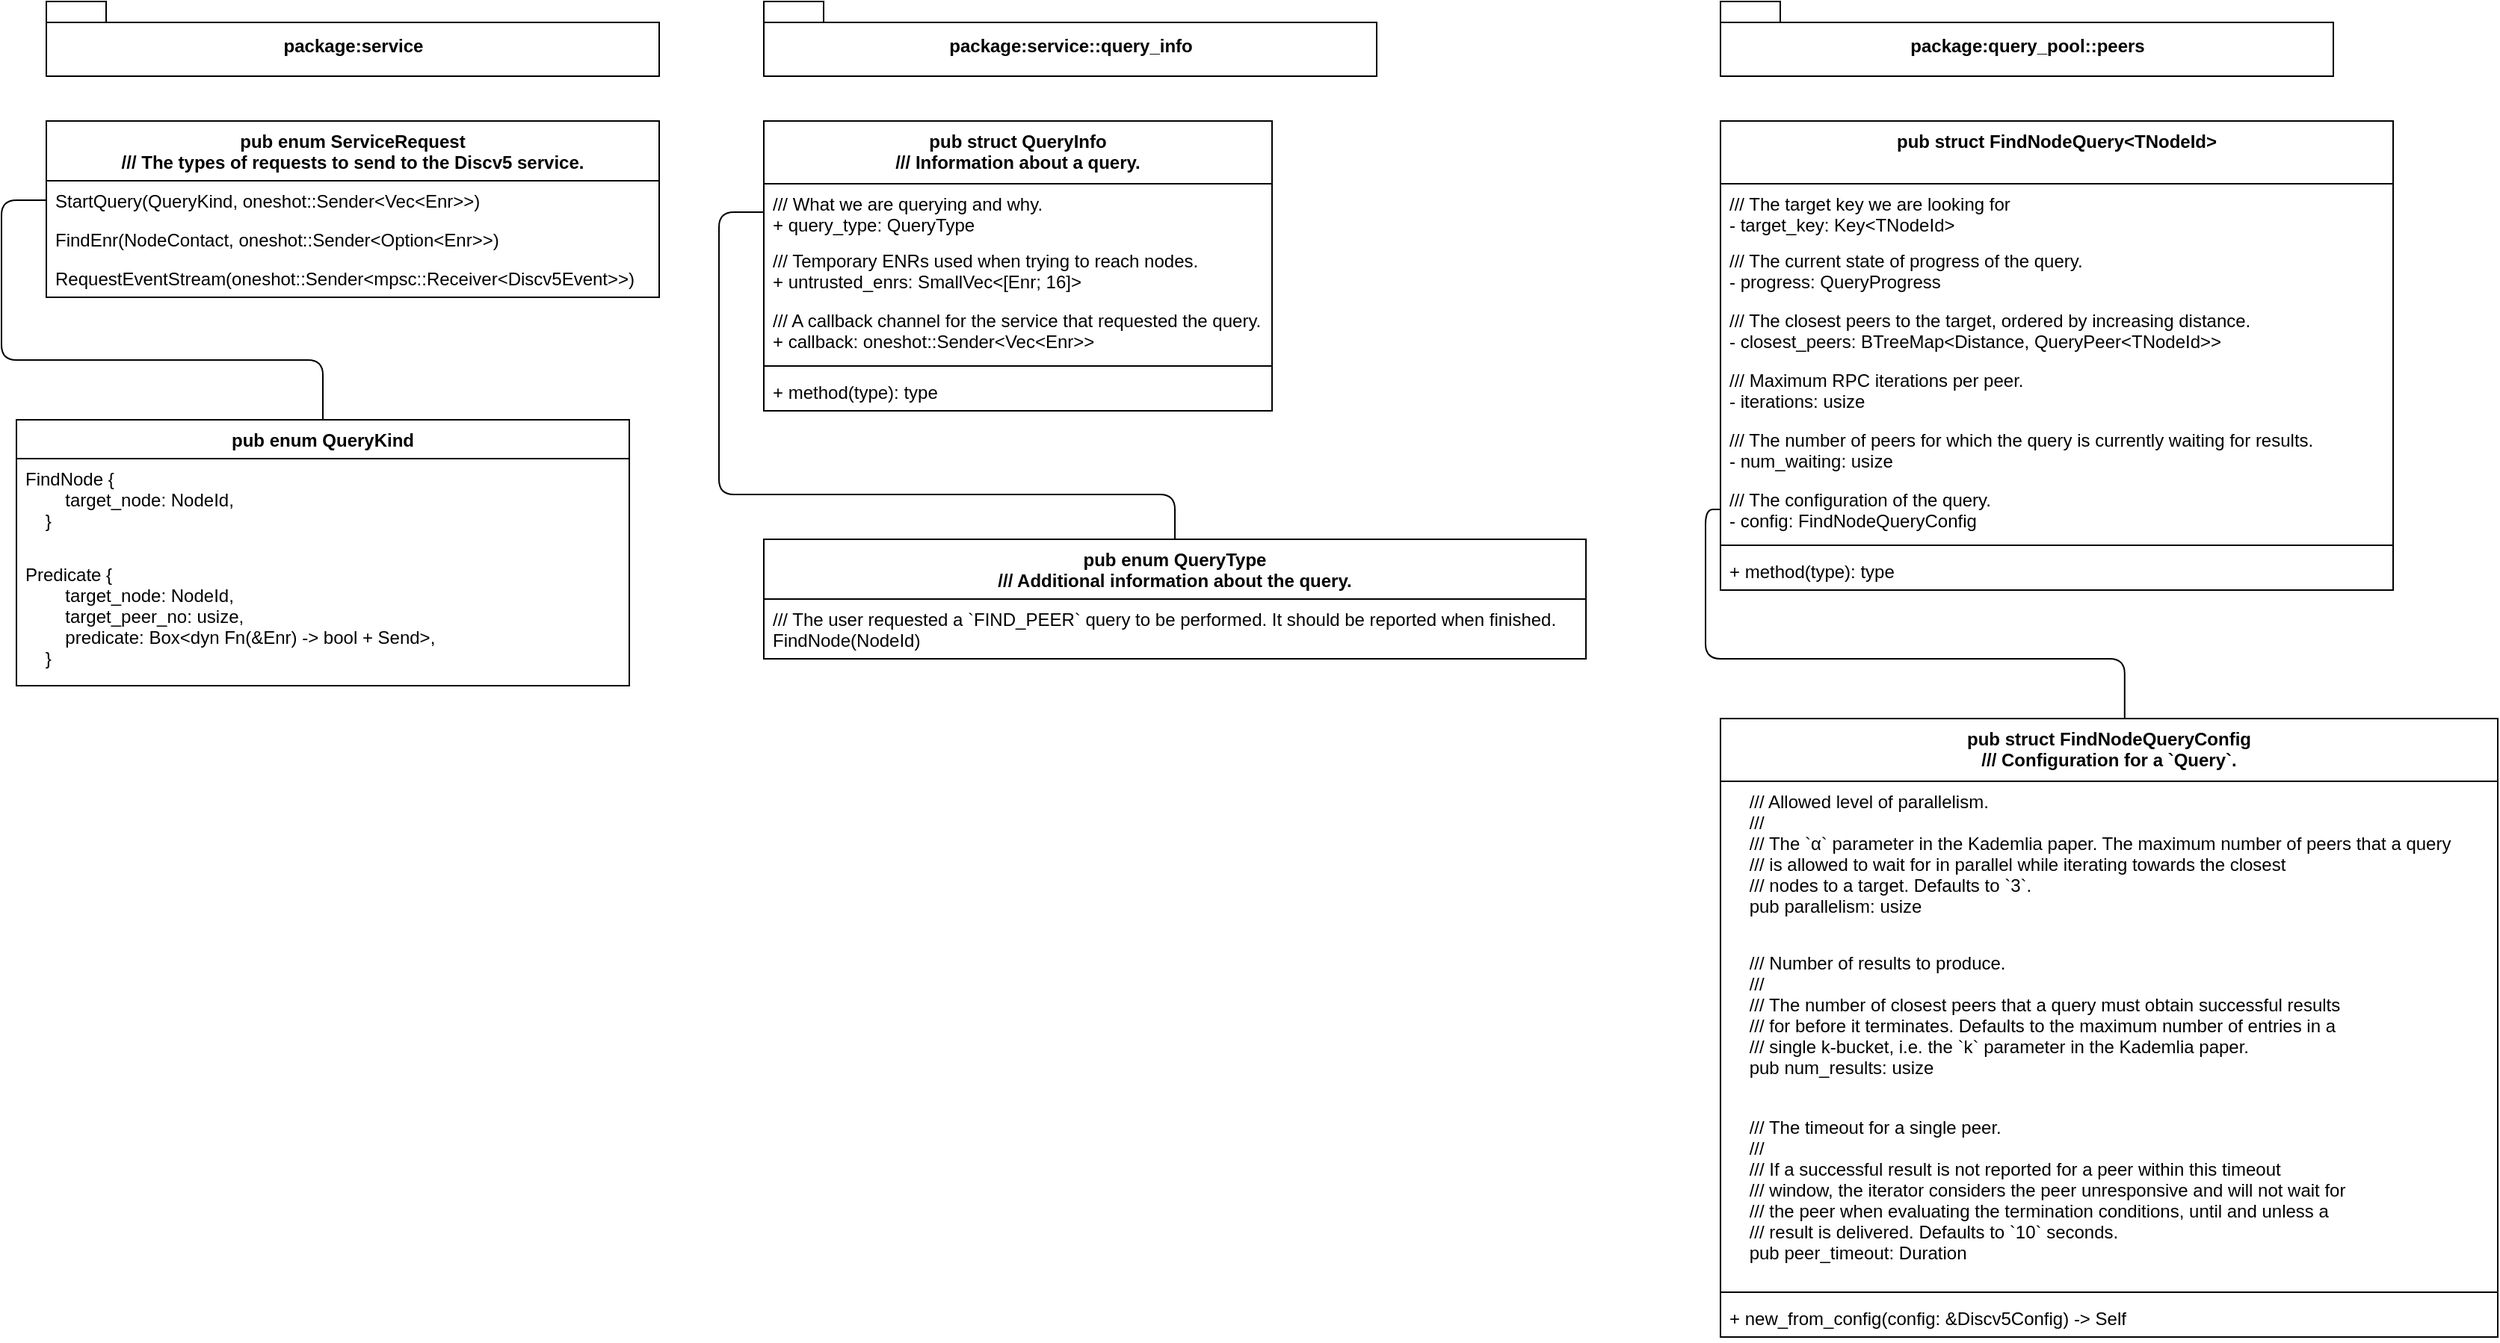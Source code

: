 <mxfile version="13.6.5">
    <diagram id="A8SA5iqdQammDAhF5BSR" name="Page-1">
        <mxGraphModel dx="1339" dy="865" grid="1" gridSize="10" guides="1" tooltips="1" connect="1" arrows="1" fold="1" page="1" pageScale="1" pageWidth="827" pageHeight="1169" math="0" shadow="0">
            <root>
                <mxCell id="0"/>
                <mxCell id="1" parent="0"/>
                <mxCell id="6" value="package:service" style="shape=folder;fontStyle=1;spacingTop=10;tabWidth=40;tabHeight=14;tabPosition=left;html=1;" vertex="1" parent="1">
                    <mxGeometry x="40" y="40" width="410" height="50" as="geometry"/>
                </mxCell>
                <mxCell id="7" value="pub enum ServiceRequest&#10;/// The types of requests to send to the Discv5 service." style="swimlane;fontStyle=1;childLayout=stackLayout;horizontal=1;startSize=40;fillColor=none;horizontalStack=0;resizeParent=1;resizeParentMax=0;resizeLast=0;collapsible=1;marginBottom=0;" vertex="1" parent="1">
                    <mxGeometry x="40" y="120" width="410" height="118" as="geometry">
                        <mxRectangle x="90" y="140" width="90" height="26" as="alternateBounds"/>
                    </mxGeometry>
                </mxCell>
                <mxCell id="8" value="StartQuery(QueryKind, oneshot::Sender&lt;Vec&lt;Enr&gt;&gt;)" style="text;strokeColor=none;fillColor=none;align=left;verticalAlign=top;spacingLeft=4;spacingRight=4;overflow=hidden;rotatable=0;points=[[0,0.5],[1,0.5]];portConstraint=eastwest;" vertex="1" parent="7">
                    <mxGeometry y="40" width="410" height="26" as="geometry"/>
                </mxCell>
                <mxCell id="9" value="FindEnr(NodeContact, oneshot::Sender&lt;Option&lt;Enr&gt;&gt;)" style="text;strokeColor=none;fillColor=none;align=left;verticalAlign=top;spacingLeft=4;spacingRight=4;overflow=hidden;rotatable=0;points=[[0,0.5],[1,0.5]];portConstraint=eastwest;" vertex="1" parent="7">
                    <mxGeometry y="66" width="410" height="26" as="geometry"/>
                </mxCell>
                <mxCell id="10" value="RequestEventStream(oneshot::Sender&lt;mpsc::Receiver&lt;Discv5Event&gt;&gt;)" style="text;strokeColor=none;fillColor=none;align=left;verticalAlign=top;spacingLeft=4;spacingRight=4;overflow=hidden;rotatable=0;points=[[0,0.5],[1,0.5]];portConstraint=eastwest;" vertex="1" parent="7">
                    <mxGeometry y="92" width="410" height="26" as="geometry"/>
                </mxCell>
                <mxCell id="15" value="" style="endArrow=none;html=1;edgeStyle=orthogonalEdgeStyle;entryX=0.5;entryY=0;entryDx=0;entryDy=0;" edge="1" parent="1" source="8" target="11">
                    <mxGeometry relative="1" as="geometry">
                        <mxPoint x="110" y="550" as="sourcePoint"/>
                        <mxPoint x="270" y="550" as="targetPoint"/>
                        <Array as="points">
                            <mxPoint x="10" y="173"/>
                            <mxPoint x="10" y="280"/>
                            <mxPoint x="225" y="280"/>
                        </Array>
                    </mxGeometry>
                </mxCell>
                <mxCell id="11" value="pub enum QueryKind" style="swimlane;fontStyle=1;childLayout=stackLayout;horizontal=1;startSize=26;fillColor=none;horizontalStack=0;resizeParent=1;resizeParentMax=0;resizeLast=0;collapsible=1;marginBottom=0;" vertex="1" parent="1">
                    <mxGeometry x="20" y="320" width="410" height="178" as="geometry">
                        <mxRectangle x="90" y="140" width="90" height="26" as="alternateBounds"/>
                    </mxGeometry>
                </mxCell>
                <mxCell id="12" value="FindNode {&#10;        target_node: NodeId,&#10;    }" style="text;strokeColor=none;fillColor=none;align=left;verticalAlign=top;spacingLeft=4;spacingRight=4;overflow=hidden;rotatable=0;points=[[0,0.5],[1,0.5]];portConstraint=eastwest;" vertex="1" parent="11">
                    <mxGeometry y="26" width="410" height="64" as="geometry"/>
                </mxCell>
                <mxCell id="13" value="Predicate {&#10;        target_node: NodeId,&#10;        target_peer_no: usize,&#10;        predicate: Box&lt;dyn Fn(&amp;Enr) -&gt; bool + Send&gt;,&#10;    }" style="text;strokeColor=none;fillColor=none;align=left;verticalAlign=top;spacingLeft=4;spacingRight=4;overflow=hidden;rotatable=0;points=[[0,0.5],[1,0.5]];portConstraint=eastwest;" vertex="1" parent="11">
                    <mxGeometry y="90" width="410" height="88" as="geometry"/>
                </mxCell>
                <mxCell id="18" value="package:service::query_info" style="shape=folder;fontStyle=1;spacingTop=10;tabWidth=40;tabHeight=14;tabPosition=left;html=1;" vertex="1" parent="1">
                    <mxGeometry x="520" y="40" width="410" height="50" as="geometry"/>
                </mxCell>
                <mxCell id="19" value="pub struct QueryInfo&#10;/// Information about a query." style="swimlane;fontStyle=1;align=center;verticalAlign=top;childLayout=stackLayout;horizontal=1;startSize=42;horizontalStack=0;resizeParent=1;resizeParentMax=0;resizeLast=0;collapsible=1;marginBottom=0;" vertex="1" parent="1">
                    <mxGeometry x="520" y="120" width="340" height="194" as="geometry"/>
                </mxCell>
                <mxCell id="20" value="/// What we are querying and why.&#10;+ query_type: QueryType" style="text;strokeColor=none;fillColor=none;align=left;verticalAlign=top;spacingLeft=4;spacingRight=4;overflow=hidden;rotatable=0;points=[[0,0.5],[1,0.5]];portConstraint=eastwest;" vertex="1" parent="19">
                    <mxGeometry y="42" width="340" height="38" as="geometry"/>
                </mxCell>
                <mxCell id="25" value="/// Temporary ENRs used when trying to reach nodes.&#10;+ untrusted_enrs: SmallVec&lt;[Enr; 16]&gt;" style="text;strokeColor=none;fillColor=none;align=left;verticalAlign=top;spacingLeft=4;spacingRight=4;overflow=hidden;rotatable=0;points=[[0,0.5],[1,0.5]];portConstraint=eastwest;" vertex="1" parent="19">
                    <mxGeometry y="80" width="340" height="40" as="geometry"/>
                </mxCell>
                <mxCell id="26" value="/// A callback channel for the service that requested the query.&#10;+ callback: oneshot::Sender&lt;Vec&lt;Enr&gt;&gt;" style="text;strokeColor=none;fillColor=none;align=left;verticalAlign=top;spacingLeft=4;spacingRight=4;overflow=hidden;rotatable=0;points=[[0,0.5],[1,0.5]];portConstraint=eastwest;" vertex="1" parent="19">
                    <mxGeometry y="120" width="340" height="40" as="geometry"/>
                </mxCell>
                <mxCell id="21" value="" style="line;strokeWidth=1;fillColor=none;align=left;verticalAlign=middle;spacingTop=-1;spacingLeft=3;spacingRight=3;rotatable=0;labelPosition=right;points=[];portConstraint=eastwest;" vertex="1" parent="19">
                    <mxGeometry y="160" width="340" height="8" as="geometry"/>
                </mxCell>
                <mxCell id="22" value="+ method(type): type" style="text;strokeColor=none;fillColor=none;align=left;verticalAlign=top;spacingLeft=4;spacingRight=4;overflow=hidden;rotatable=0;points=[[0,0.5],[1,0.5]];portConstraint=eastwest;" vertex="1" parent="19">
                    <mxGeometry y="168" width="340" height="26" as="geometry"/>
                </mxCell>
                <mxCell id="27" value="pub enum QueryType&#10;/// Additional information about the query." style="swimlane;fontStyle=1;childLayout=stackLayout;horizontal=1;startSize=40;fillColor=none;horizontalStack=0;resizeParent=1;resizeParentMax=0;resizeLast=0;collapsible=1;marginBottom=0;" vertex="1" parent="1">
                    <mxGeometry x="520" y="400" width="550" height="80" as="geometry">
                        <mxRectangle x="90" y="140" width="90" height="26" as="alternateBounds"/>
                    </mxGeometry>
                </mxCell>
                <mxCell id="28" value="/// The user requested a `FIND_PEER` query to be performed. It should be reported when finished.&#10;FindNode(NodeId)" style="text;strokeColor=none;fillColor=none;align=left;verticalAlign=top;spacingLeft=4;spacingRight=4;overflow=hidden;rotatable=0;points=[[0,0.5],[1,0.5]];portConstraint=eastwest;" vertex="1" parent="27">
                    <mxGeometry y="40" width="550" height="40" as="geometry"/>
                </mxCell>
                <mxCell id="31" value="" style="endArrow=none;html=1;edgeStyle=orthogonalEdgeStyle;exitX=0;exitY=0.5;exitDx=0;exitDy=0;entryX=0.5;entryY=0;entryDx=0;entryDy=0;" edge="1" parent="1" source="20" target="27">
                    <mxGeometry relative="1" as="geometry">
                        <mxPoint x="590" y="580" as="sourcePoint"/>
                        <mxPoint x="750" y="580" as="targetPoint"/>
                        <Array as="points">
                            <mxPoint x="490" y="181"/>
                            <mxPoint x="490" y="370"/>
                            <mxPoint x="795" y="370"/>
                        </Array>
                    </mxGeometry>
                </mxCell>
                <mxCell id="34" value="package:query_pool::peers" style="shape=folder;fontStyle=1;spacingTop=10;tabWidth=40;tabHeight=14;tabPosition=left;html=1;" vertex="1" parent="1">
                    <mxGeometry x="1160" y="40" width="410" height="50" as="geometry"/>
                </mxCell>
                <mxCell id="35" value="pub struct FindNodeQuery&lt;TNodeId&gt;" style="swimlane;fontStyle=1;align=center;verticalAlign=top;childLayout=stackLayout;horizontal=1;startSize=42;horizontalStack=0;resizeParent=1;resizeParentMax=0;resizeLast=0;collapsible=1;marginBottom=0;" vertex="1" parent="1">
                    <mxGeometry x="1160" y="120" width="450" height="314" as="geometry"/>
                </mxCell>
                <mxCell id="36" value="/// The target key we are looking for&#10;- target_key: Key&lt;TNodeId&gt;" style="text;strokeColor=none;fillColor=none;align=left;verticalAlign=top;spacingLeft=4;spacingRight=4;overflow=hidden;rotatable=0;points=[[0,0.5],[1,0.5]];portConstraint=eastwest;" vertex="1" parent="35">
                    <mxGeometry y="42" width="450" height="38" as="geometry"/>
                </mxCell>
                <mxCell id="37" value="/// The current state of progress of the query.&#10;- progress: QueryProgress" style="text;strokeColor=none;fillColor=none;align=left;verticalAlign=top;spacingLeft=4;spacingRight=4;overflow=hidden;rotatable=0;points=[[0,0.5],[1,0.5]];portConstraint=eastwest;" vertex="1" parent="35">
                    <mxGeometry y="80" width="450" height="40" as="geometry"/>
                </mxCell>
                <mxCell id="38" value="/// The closest peers to the target, ordered by increasing distance.&#10;- closest_peers: BTreeMap&lt;Distance, QueryPeer&lt;TNodeId&gt;&gt;" style="text;strokeColor=none;fillColor=none;align=left;verticalAlign=top;spacingLeft=4;spacingRight=4;overflow=hidden;rotatable=0;points=[[0,0.5],[1,0.5]];portConstraint=eastwest;" vertex="1" parent="35">
                    <mxGeometry y="120" width="450" height="40" as="geometry"/>
                </mxCell>
                <mxCell id="42" value="/// Maximum RPC iterations per peer.&#10;- iterations: usize" style="text;strokeColor=none;fillColor=none;align=left;verticalAlign=top;spacingLeft=4;spacingRight=4;overflow=hidden;rotatable=0;points=[[0,0.5],[1,0.5]];portConstraint=eastwest;" vertex="1" parent="35">
                    <mxGeometry y="160" width="450" height="40" as="geometry"/>
                </mxCell>
                <mxCell id="43" value="/// The number of peers for which the query is currently waiting for results.&#10;- num_waiting: usize" style="text;strokeColor=none;fillColor=none;align=left;verticalAlign=top;spacingLeft=4;spacingRight=4;overflow=hidden;rotatable=0;points=[[0,0.5],[1,0.5]];portConstraint=eastwest;" vertex="1" parent="35">
                    <mxGeometry y="200" width="450" height="40" as="geometry"/>
                </mxCell>
                <mxCell id="44" value="/// The configuration of the query.&#10;- config: FindNodeQueryConfig" style="text;strokeColor=none;fillColor=none;align=left;verticalAlign=top;spacingLeft=4;spacingRight=4;overflow=hidden;rotatable=0;points=[[0,0.5],[1,0.5]];portConstraint=eastwest;" vertex="1" parent="35">
                    <mxGeometry y="240" width="450" height="40" as="geometry"/>
                </mxCell>
                <mxCell id="39" value="" style="line;strokeWidth=1;fillColor=none;align=left;verticalAlign=middle;spacingTop=-1;spacingLeft=3;spacingRight=3;rotatable=0;labelPosition=right;points=[];portConstraint=eastwest;" vertex="1" parent="35">
                    <mxGeometry y="280" width="450" height="8" as="geometry"/>
                </mxCell>
                <mxCell id="41" value="+ method(type): type" style="text;strokeColor=none;fillColor=none;align=left;verticalAlign=top;spacingLeft=4;spacingRight=4;overflow=hidden;rotatable=0;points=[[0,0.5],[1,0.5]];portConstraint=eastwest;" vertex="1" parent="35">
                    <mxGeometry y="288" width="450" height="26" as="geometry"/>
                </mxCell>
                <mxCell id="45" value="pub struct FindNodeQueryConfig&#10;/// Configuration for a `Query`." style="swimlane;fontStyle=1;align=center;verticalAlign=top;childLayout=stackLayout;horizontal=1;startSize=42;horizontalStack=0;resizeParent=1;resizeParentMax=0;resizeLast=0;collapsible=1;marginBottom=0;" vertex="1" parent="1">
                    <mxGeometry x="1160" y="520" width="520" height="414" as="geometry"/>
                </mxCell>
                <mxCell id="46" value="    /// Allowed level of parallelism.&#10;    ///&#10;    /// The `α` parameter in the Kademlia paper. The maximum number of peers that a query&#10;    /// is allowed to wait for in parallel while iterating towards the closest&#10;    /// nodes to a target. Defaults to `3`.&#10;    pub parallelism: usize" style="text;strokeColor=none;fillColor=none;align=left;verticalAlign=top;spacingLeft=4;spacingRight=4;overflow=hidden;rotatable=0;points=[[0,0.5],[1,0.5]];portConstraint=eastwest;" vertex="1" parent="45">
                    <mxGeometry y="42" width="520" height="108" as="geometry"/>
                </mxCell>
                <mxCell id="47" value="    /// Number of results to produce.&#10;    ///&#10;    /// The number of closest peers that a query must obtain successful results&#10;    /// for before it terminates. Defaults to the maximum number of entries in a&#10;    /// single k-bucket, i.e. the `k` parameter in the Kademlia paper.&#10;    pub num_results: usize" style="text;strokeColor=none;fillColor=none;align=left;verticalAlign=top;spacingLeft=4;spacingRight=4;overflow=hidden;rotatable=0;points=[[0,0.5],[1,0.5]];portConstraint=eastwest;" vertex="1" parent="45">
                    <mxGeometry y="150" width="520" height="110" as="geometry"/>
                </mxCell>
                <mxCell id="48" value="    /// The timeout for a single peer.&#10;    ///&#10;    /// If a successful result is not reported for a peer within this timeout&#10;    /// window, the iterator considers the peer unresponsive and will not wait for&#10;    /// the peer when evaluating the termination conditions, until and unless a&#10;    /// result is delivered. Defaults to `10` seconds.&#10;    pub peer_timeout: Duration" style="text;strokeColor=none;fillColor=none;align=left;verticalAlign=top;spacingLeft=4;spacingRight=4;overflow=hidden;rotatable=0;points=[[0,0.5],[1,0.5]];portConstraint=eastwest;" vertex="1" parent="45">
                    <mxGeometry y="260" width="520" height="120" as="geometry"/>
                </mxCell>
                <mxCell id="52" value="" style="line;strokeWidth=1;fillColor=none;align=left;verticalAlign=middle;spacingTop=-1;spacingLeft=3;spacingRight=3;rotatable=0;labelPosition=right;points=[];portConstraint=eastwest;" vertex="1" parent="45">
                    <mxGeometry y="380" width="520" height="8" as="geometry"/>
                </mxCell>
                <mxCell id="53" value="+ new_from_config(config: &amp;Discv5Config) -&gt; Self" style="text;strokeColor=none;fillColor=none;align=left;verticalAlign=top;spacingLeft=4;spacingRight=4;overflow=hidden;rotatable=0;points=[[0,0.5],[1,0.5]];portConstraint=eastwest;" vertex="1" parent="45">
                    <mxGeometry y="388" width="520" height="26" as="geometry"/>
                </mxCell>
                <mxCell id="55" value="" style="endArrow=none;html=1;edgeStyle=orthogonalEdgeStyle;exitX=0;exitY=0.5;exitDx=0;exitDy=0;entryX=0.52;entryY=-0.001;entryDx=0;entryDy=0;entryPerimeter=0;" edge="1" parent="1" source="44" target="45">
                    <mxGeometry relative="1" as="geometry">
                        <mxPoint x="990" y="660" as="sourcePoint"/>
                        <mxPoint x="1150" y="660" as="targetPoint"/>
                        <Array as="points">
                            <mxPoint x="1150" y="380"/>
                            <mxPoint x="1150" y="480"/>
                            <mxPoint x="1430" y="480"/>
                        </Array>
                    </mxGeometry>
                </mxCell>
            </root>
        </mxGraphModel>
    </diagram>
</mxfile>